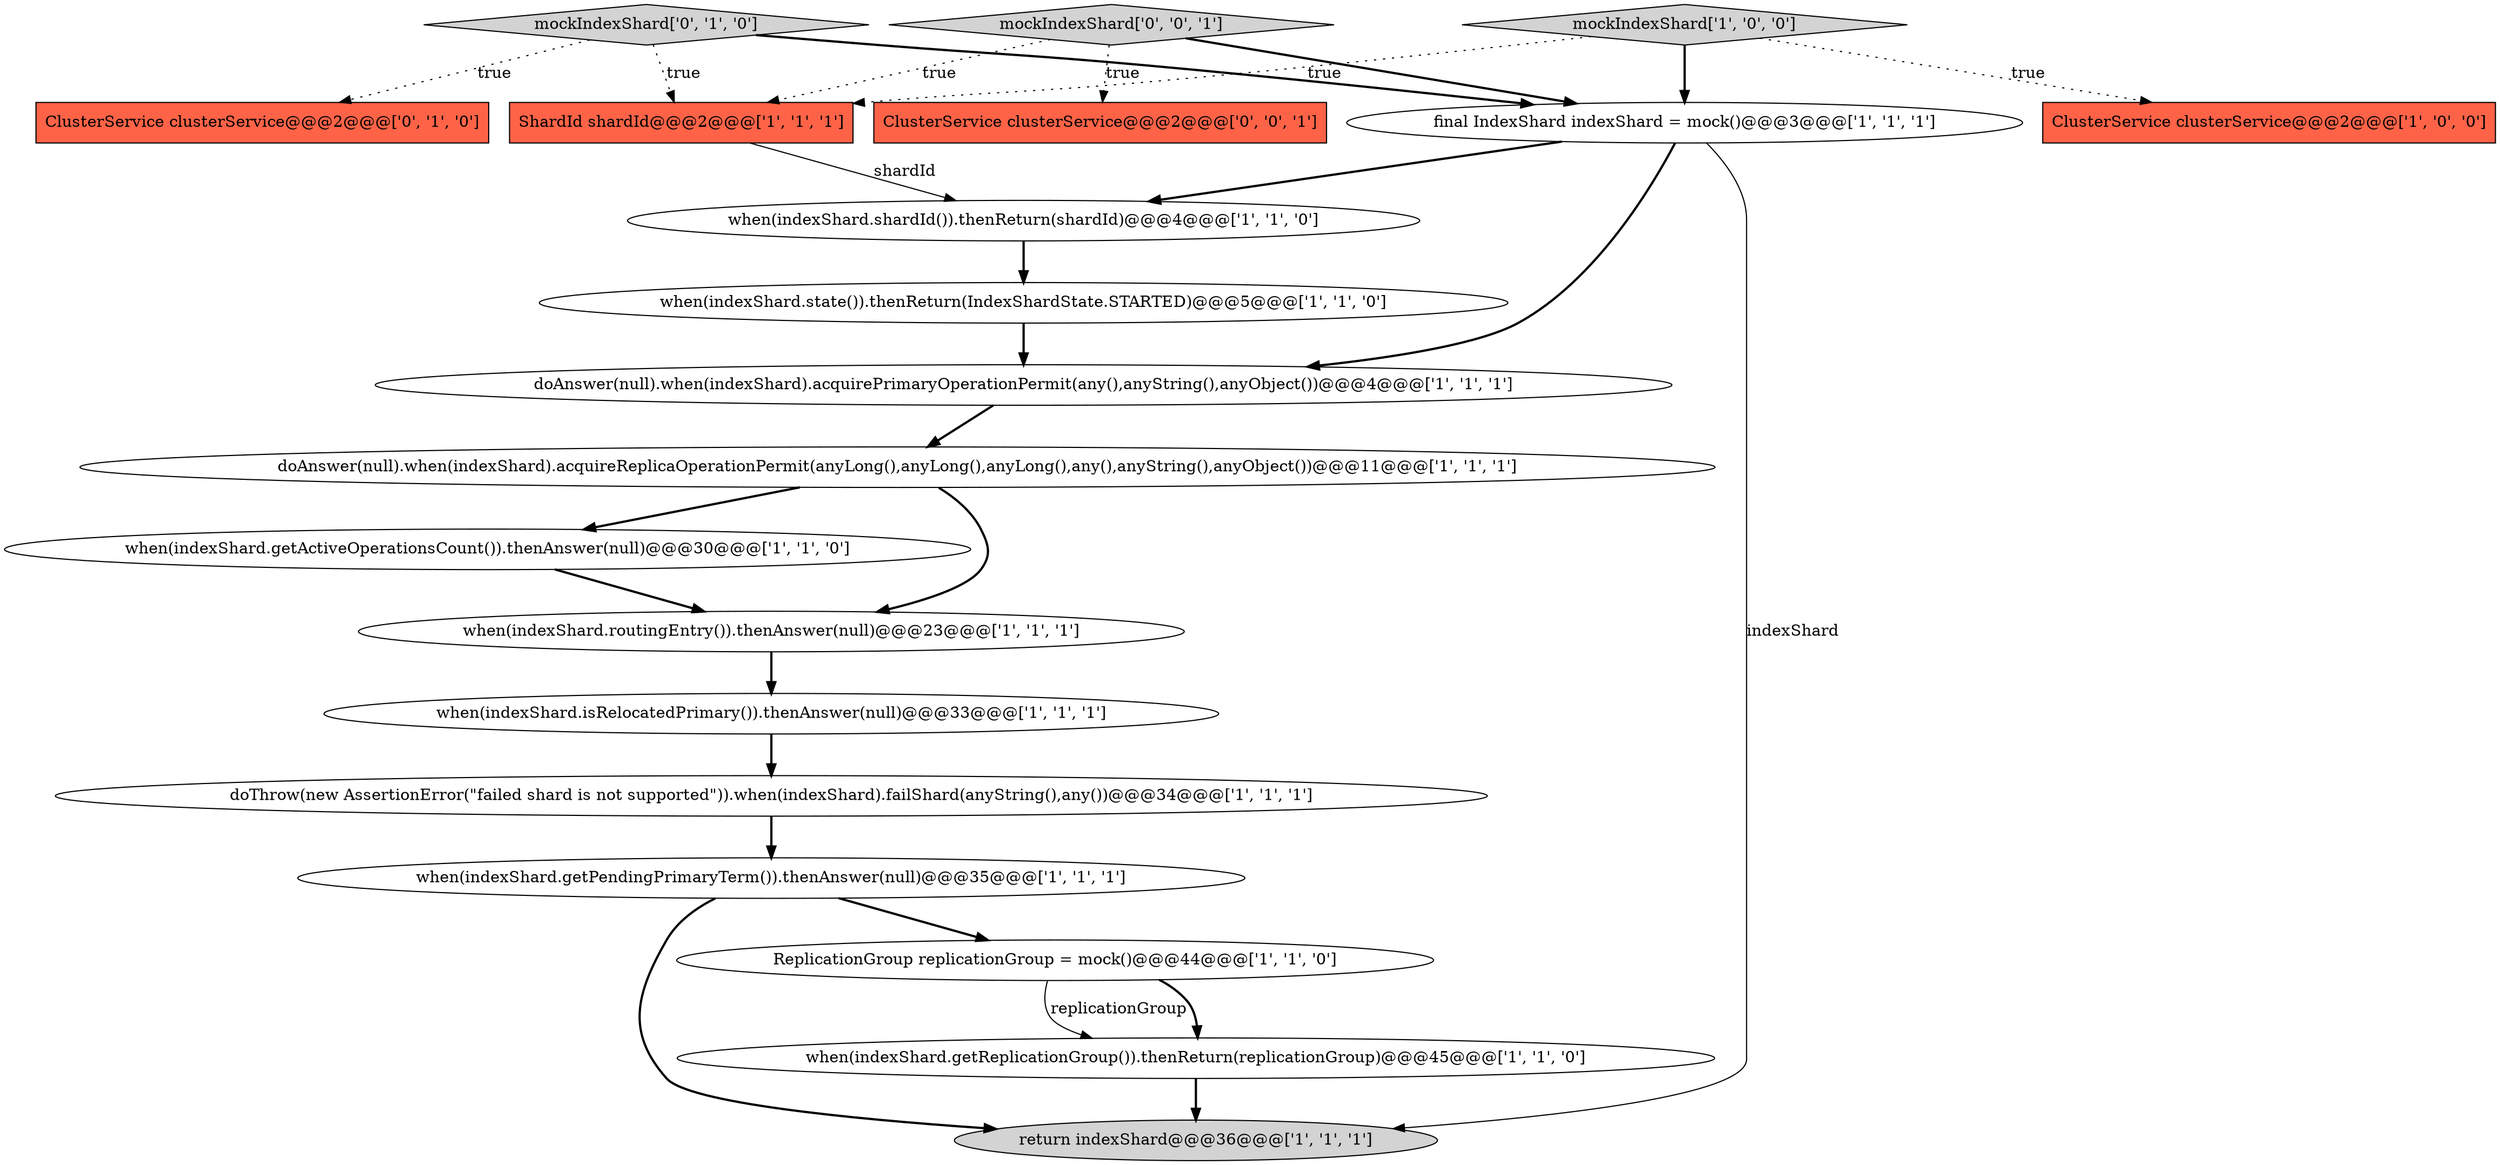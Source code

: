digraph {
7 [style = filled, label = "when(indexShard.routingEntry()).thenAnswer(null)@@@23@@@['1', '1', '1']", fillcolor = white, shape = ellipse image = "AAA0AAABBB1BBB"];
5 [style = filled, label = "doThrow(new AssertionError(\"failed shard is not supported\")).when(indexShard).failShard(anyString(),any())@@@34@@@['1', '1', '1']", fillcolor = white, shape = ellipse image = "AAA0AAABBB1BBB"];
17 [style = filled, label = "mockIndexShard['0', '1', '0']", fillcolor = lightgray, shape = diamond image = "AAA0AAABBB2BBB"];
19 [style = filled, label = "mockIndexShard['0', '0', '1']", fillcolor = lightgray, shape = diamond image = "AAA0AAABBB3BBB"];
1 [style = filled, label = "when(indexShard.state()).thenReturn(IndexShardState.STARTED)@@@5@@@['1', '1', '0']", fillcolor = white, shape = ellipse image = "AAA0AAABBB1BBB"];
0 [style = filled, label = "when(indexShard.isRelocatedPrimary()).thenAnswer(null)@@@33@@@['1', '1', '1']", fillcolor = white, shape = ellipse image = "AAA0AAABBB1BBB"];
12 [style = filled, label = "return indexShard@@@36@@@['1', '1', '1']", fillcolor = lightgray, shape = ellipse image = "AAA0AAABBB1BBB"];
16 [style = filled, label = "ClusterService clusterService@@@2@@@['0', '1', '0']", fillcolor = tomato, shape = box image = "AAA0AAABBB2BBB"];
13 [style = filled, label = "doAnswer(null).when(indexShard).acquireReplicaOperationPermit(anyLong(),anyLong(),anyLong(),any(),anyString(),anyObject())@@@11@@@['1', '1', '1']", fillcolor = white, shape = ellipse image = "AAA0AAABBB1BBB"];
4 [style = filled, label = "when(indexShard.shardId()).thenReturn(shardId)@@@4@@@['1', '1', '0']", fillcolor = white, shape = ellipse image = "AAA0AAABBB1BBB"];
18 [style = filled, label = "ClusterService clusterService@@@2@@@['0', '0', '1']", fillcolor = tomato, shape = box image = "AAA0AAABBB3BBB"];
6 [style = filled, label = "final IndexShard indexShard = mock()@@@3@@@['1', '1', '1']", fillcolor = white, shape = ellipse image = "AAA0AAABBB1BBB"];
2 [style = filled, label = "ReplicationGroup replicationGroup = mock()@@@44@@@['1', '1', '0']", fillcolor = white, shape = ellipse image = "AAA0AAABBB1BBB"];
10 [style = filled, label = "when(indexShard.getPendingPrimaryTerm()).thenAnswer(null)@@@35@@@['1', '1', '1']", fillcolor = white, shape = ellipse image = "AAA0AAABBB1BBB"];
15 [style = filled, label = "ShardId shardId@@@2@@@['1', '1', '1']", fillcolor = tomato, shape = box image = "AAA0AAABBB1BBB"];
8 [style = filled, label = "doAnswer(null).when(indexShard).acquirePrimaryOperationPermit(any(),anyString(),anyObject())@@@4@@@['1', '1', '1']", fillcolor = white, shape = ellipse image = "AAA0AAABBB1BBB"];
3 [style = filled, label = "when(indexShard.getReplicationGroup()).thenReturn(replicationGroup)@@@45@@@['1', '1', '0']", fillcolor = white, shape = ellipse image = "AAA0AAABBB1BBB"];
9 [style = filled, label = "ClusterService clusterService@@@2@@@['1', '0', '0']", fillcolor = tomato, shape = box image = "AAA0AAABBB1BBB"];
14 [style = filled, label = "when(indexShard.getActiveOperationsCount()).thenAnswer(null)@@@30@@@['1', '1', '0']", fillcolor = white, shape = ellipse image = "AAA0AAABBB1BBB"];
11 [style = filled, label = "mockIndexShard['1', '0', '0']", fillcolor = lightgray, shape = diamond image = "AAA0AAABBB1BBB"];
2->3 [style = solid, label="replicationGroup"];
11->9 [style = dotted, label="true"];
14->7 [style = bold, label=""];
13->7 [style = bold, label=""];
19->6 [style = bold, label=""];
10->2 [style = bold, label=""];
6->4 [style = bold, label=""];
17->16 [style = dotted, label="true"];
1->8 [style = bold, label=""];
6->12 [style = solid, label="indexShard"];
11->6 [style = bold, label=""];
5->10 [style = bold, label=""];
6->8 [style = bold, label=""];
4->1 [style = bold, label=""];
2->3 [style = bold, label=""];
10->12 [style = bold, label=""];
17->15 [style = dotted, label="true"];
17->6 [style = bold, label=""];
3->12 [style = bold, label=""];
7->0 [style = bold, label=""];
19->15 [style = dotted, label="true"];
8->13 [style = bold, label=""];
11->15 [style = dotted, label="true"];
15->4 [style = solid, label="shardId"];
0->5 [style = bold, label=""];
13->14 [style = bold, label=""];
19->18 [style = dotted, label="true"];
}
